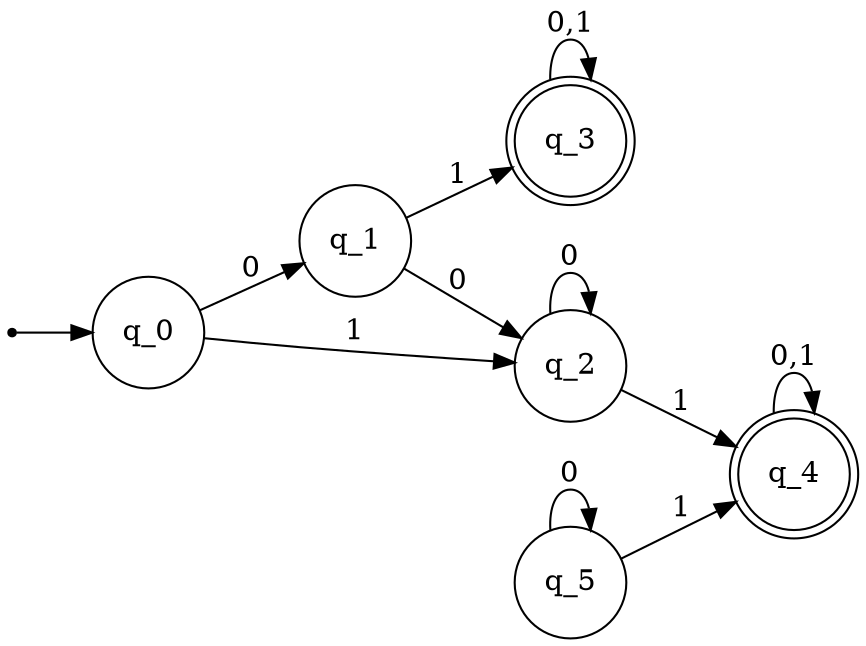 digraph deterministic_finite_accepter {
	rankdir=LR;
	size="8,5"
	node [shape = point ]; qi
	node [shape = doublecircle]; q_3, q_4;
	node [shape = circle];
	qi  -> q_0
	q_0 -> q_1 [ label = "0" ];
	q_0 -> q_2 [ label = "1" ];
	q_1 -> q_2 [ label = "0" ];
	q_1 -> q_3 [ label = "1" ];
	q_2 -> q_2 [ label = "0" ];
	q_2 -> q_4 [ label = "1" ];
	q_3 -> q_3 [ label = "0,1" ];
	q_4 -> q_4 [ label = "0,1" ];
	q_5 -> q_5 [ label = "0" ];
	q_5 -> q_4 [ label = "1" ];	
}
